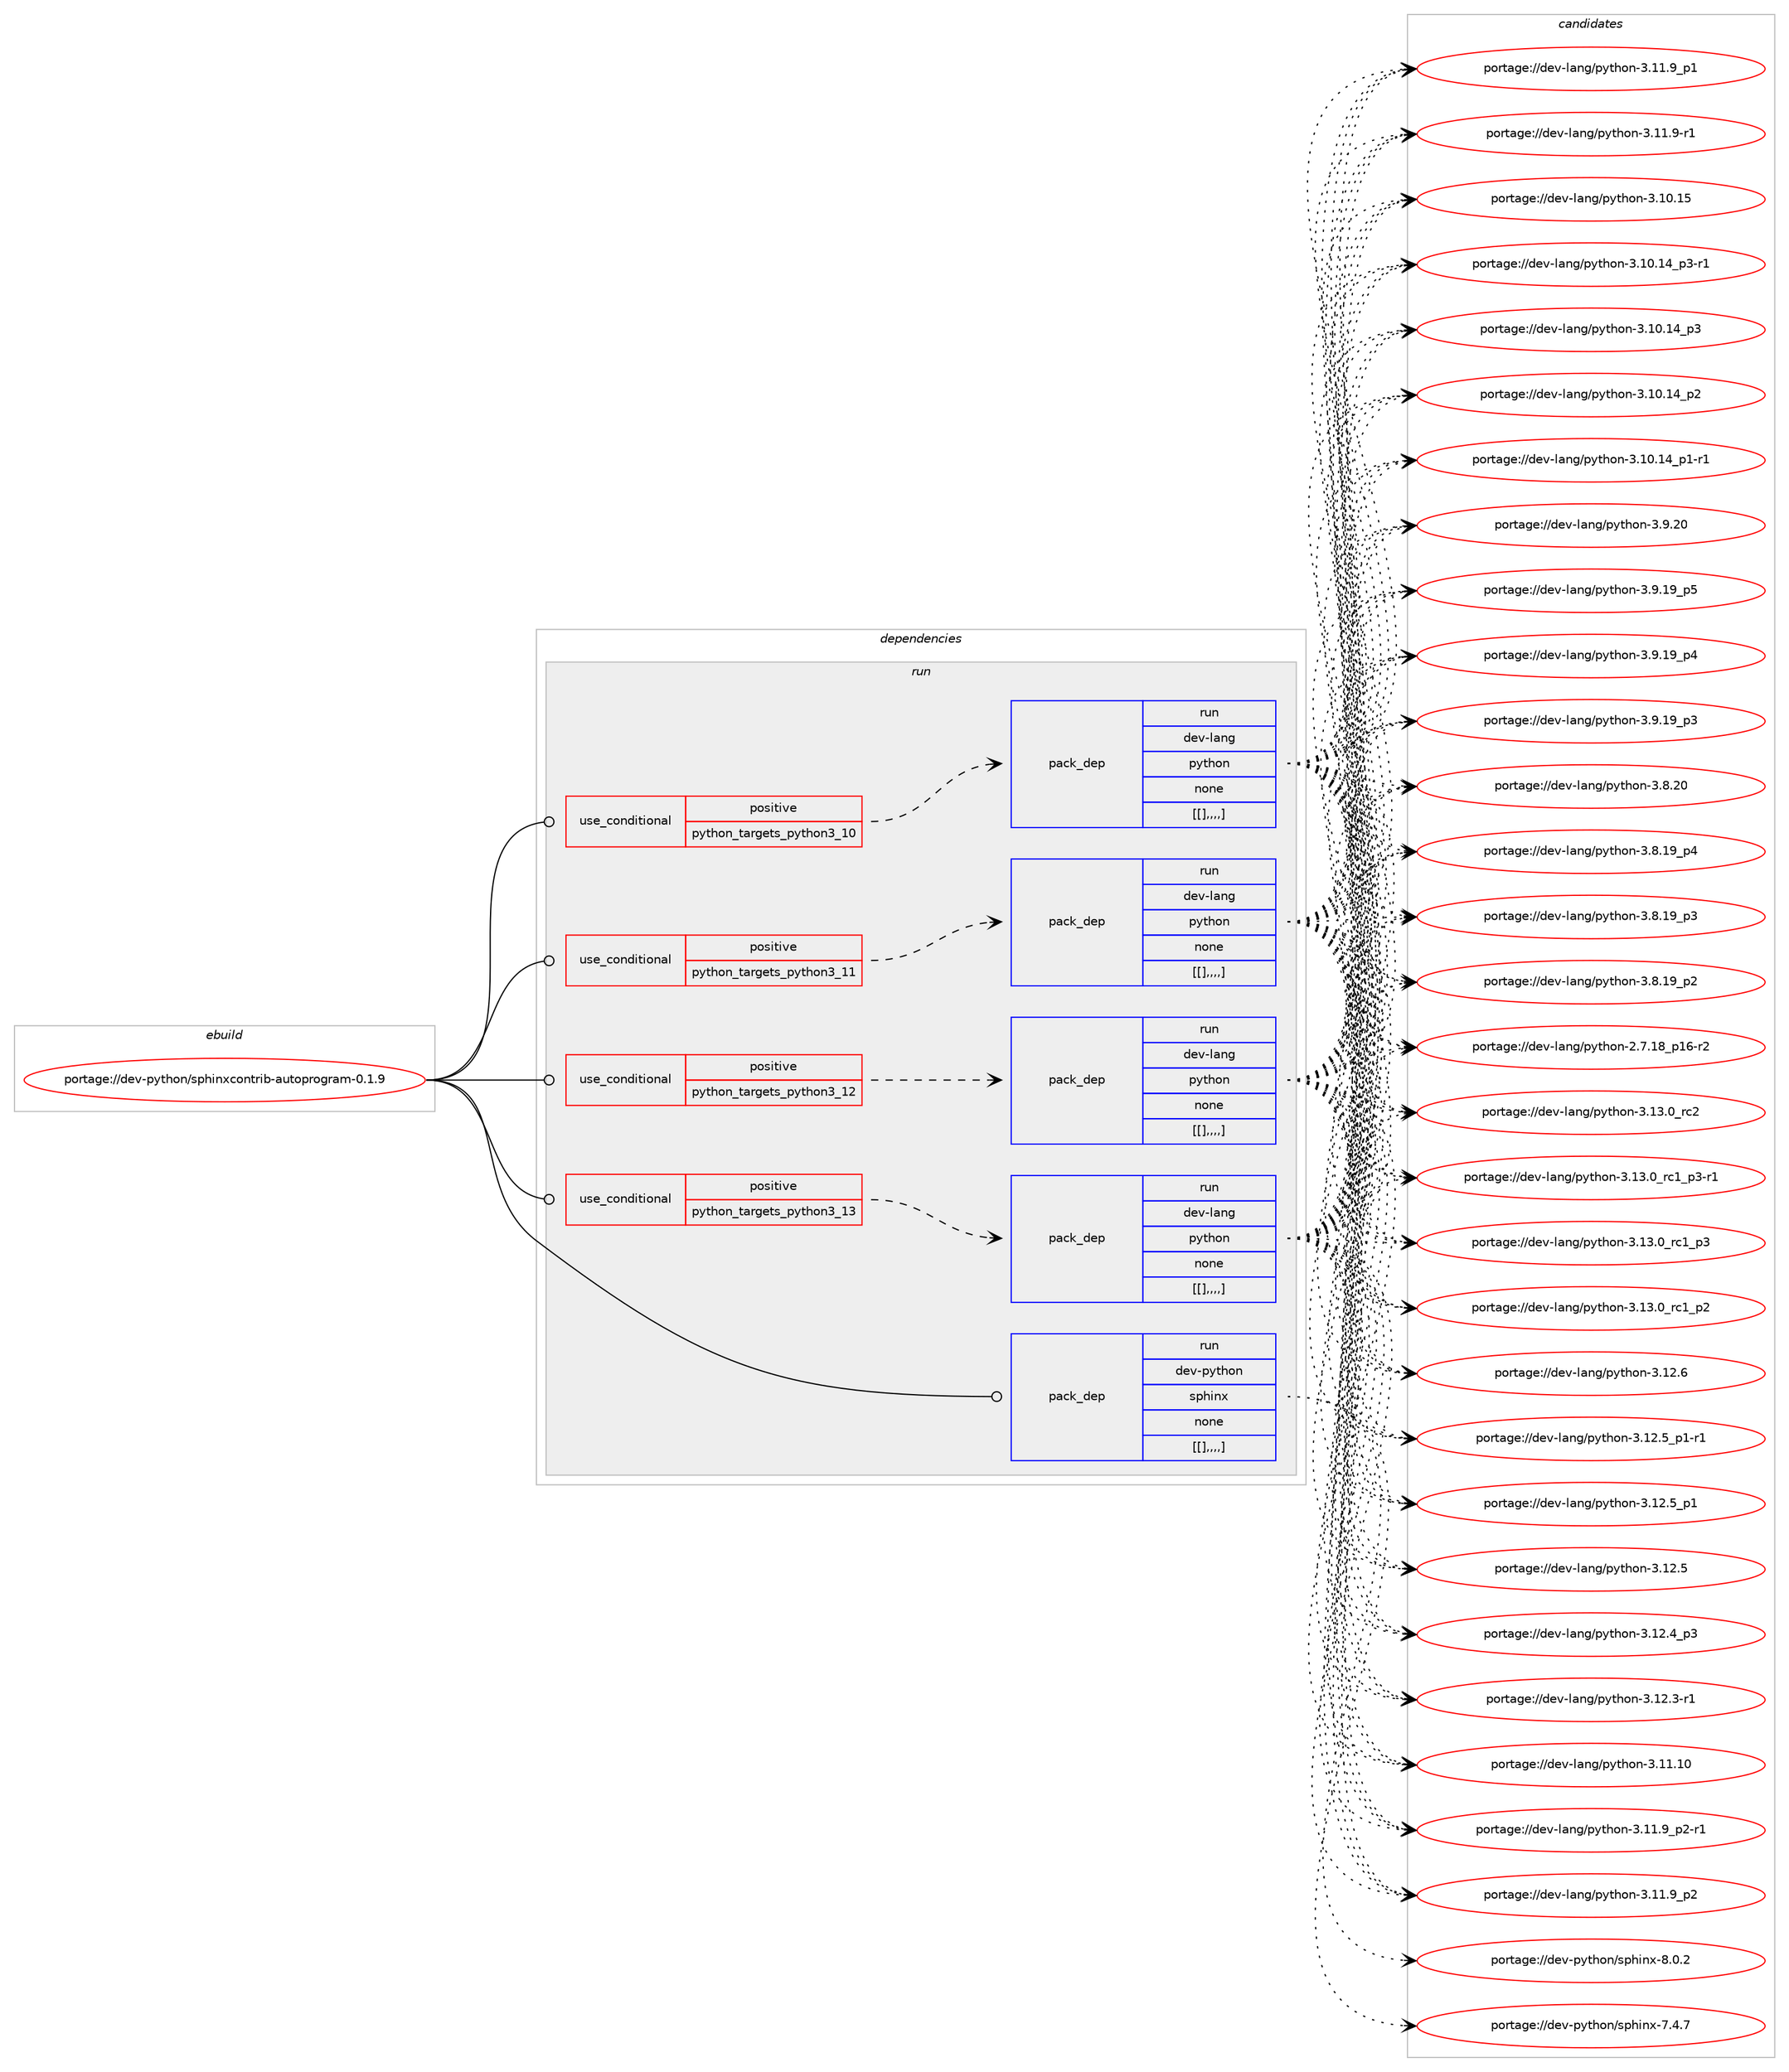 digraph prolog {

# *************
# Graph options
# *************

newrank=true;
concentrate=true;
compound=true;
graph [rankdir=LR,fontname=Helvetica,fontsize=10,ranksep=1.5];#, ranksep=2.5, nodesep=0.2];
edge  [arrowhead=vee];
node  [fontname=Helvetica,fontsize=10];

# **********
# The ebuild
# **********

subgraph cluster_leftcol {
color=gray;
label=<<i>ebuild</i>>;
id [label="portage://dev-python/sphinxcontrib-autoprogram-0.1.9", color=red, width=4, href="../dev-python/sphinxcontrib-autoprogram-0.1.9.svg"];
}

# ****************
# The dependencies
# ****************

subgraph cluster_midcol {
color=gray;
label=<<i>dependencies</i>>;
subgraph cluster_compile {
fillcolor="#eeeeee";
style=filled;
label=<<i>compile</i>>;
}
subgraph cluster_compileandrun {
fillcolor="#eeeeee";
style=filled;
label=<<i>compile and run</i>>;
}
subgraph cluster_run {
fillcolor="#eeeeee";
style=filled;
label=<<i>run</i>>;
subgraph cond40891 {
dependency166215 [label=<<TABLE BORDER="0" CELLBORDER="1" CELLSPACING="0" CELLPADDING="4"><TR><TD ROWSPAN="3" CELLPADDING="10">use_conditional</TD></TR><TR><TD>positive</TD></TR><TR><TD>python_targets_python3_10</TD></TR></TABLE>>, shape=none, color=red];
subgraph pack124063 {
dependency166216 [label=<<TABLE BORDER="0" CELLBORDER="1" CELLSPACING="0" CELLPADDING="4" WIDTH="220"><TR><TD ROWSPAN="6" CELLPADDING="30">pack_dep</TD></TR><TR><TD WIDTH="110">run</TD></TR><TR><TD>dev-lang</TD></TR><TR><TD>python</TD></TR><TR><TD>none</TD></TR><TR><TD>[[],,,,]</TD></TR></TABLE>>, shape=none, color=blue];
}
dependency166215:e -> dependency166216:w [weight=20,style="dashed",arrowhead="vee"];
}
id:e -> dependency166215:w [weight=20,style="solid",arrowhead="odot"];
subgraph cond40892 {
dependency166217 [label=<<TABLE BORDER="0" CELLBORDER="1" CELLSPACING="0" CELLPADDING="4"><TR><TD ROWSPAN="3" CELLPADDING="10">use_conditional</TD></TR><TR><TD>positive</TD></TR><TR><TD>python_targets_python3_11</TD></TR></TABLE>>, shape=none, color=red];
subgraph pack124064 {
dependency166218 [label=<<TABLE BORDER="0" CELLBORDER="1" CELLSPACING="0" CELLPADDING="4" WIDTH="220"><TR><TD ROWSPAN="6" CELLPADDING="30">pack_dep</TD></TR><TR><TD WIDTH="110">run</TD></TR><TR><TD>dev-lang</TD></TR><TR><TD>python</TD></TR><TR><TD>none</TD></TR><TR><TD>[[],,,,]</TD></TR></TABLE>>, shape=none, color=blue];
}
dependency166217:e -> dependency166218:w [weight=20,style="dashed",arrowhead="vee"];
}
id:e -> dependency166217:w [weight=20,style="solid",arrowhead="odot"];
subgraph cond40893 {
dependency166219 [label=<<TABLE BORDER="0" CELLBORDER="1" CELLSPACING="0" CELLPADDING="4"><TR><TD ROWSPAN="3" CELLPADDING="10">use_conditional</TD></TR><TR><TD>positive</TD></TR><TR><TD>python_targets_python3_12</TD></TR></TABLE>>, shape=none, color=red];
subgraph pack124065 {
dependency166220 [label=<<TABLE BORDER="0" CELLBORDER="1" CELLSPACING="0" CELLPADDING="4" WIDTH="220"><TR><TD ROWSPAN="6" CELLPADDING="30">pack_dep</TD></TR><TR><TD WIDTH="110">run</TD></TR><TR><TD>dev-lang</TD></TR><TR><TD>python</TD></TR><TR><TD>none</TD></TR><TR><TD>[[],,,,]</TD></TR></TABLE>>, shape=none, color=blue];
}
dependency166219:e -> dependency166220:w [weight=20,style="dashed",arrowhead="vee"];
}
id:e -> dependency166219:w [weight=20,style="solid",arrowhead="odot"];
subgraph cond40894 {
dependency166221 [label=<<TABLE BORDER="0" CELLBORDER="1" CELLSPACING="0" CELLPADDING="4"><TR><TD ROWSPAN="3" CELLPADDING="10">use_conditional</TD></TR><TR><TD>positive</TD></TR><TR><TD>python_targets_python3_13</TD></TR></TABLE>>, shape=none, color=red];
subgraph pack124066 {
dependency166222 [label=<<TABLE BORDER="0" CELLBORDER="1" CELLSPACING="0" CELLPADDING="4" WIDTH="220"><TR><TD ROWSPAN="6" CELLPADDING="30">pack_dep</TD></TR><TR><TD WIDTH="110">run</TD></TR><TR><TD>dev-lang</TD></TR><TR><TD>python</TD></TR><TR><TD>none</TD></TR><TR><TD>[[],,,,]</TD></TR></TABLE>>, shape=none, color=blue];
}
dependency166221:e -> dependency166222:w [weight=20,style="dashed",arrowhead="vee"];
}
id:e -> dependency166221:w [weight=20,style="solid",arrowhead="odot"];
subgraph pack124067 {
dependency166223 [label=<<TABLE BORDER="0" CELLBORDER="1" CELLSPACING="0" CELLPADDING="4" WIDTH="220"><TR><TD ROWSPAN="6" CELLPADDING="30">pack_dep</TD></TR><TR><TD WIDTH="110">run</TD></TR><TR><TD>dev-python</TD></TR><TR><TD>sphinx</TD></TR><TR><TD>none</TD></TR><TR><TD>[[],,,,]</TD></TR></TABLE>>, shape=none, color=blue];
}
id:e -> dependency166223:w [weight=20,style="solid",arrowhead="odot"];
}
}

# **************
# The candidates
# **************

subgraph cluster_choices {
rank=same;
color=gray;
label=<<i>candidates</i>>;

subgraph choice124063 {
color=black;
nodesep=1;
choice10010111845108971101034711212111610411111045514649514648951149950 [label="portage://dev-lang/python-3.13.0_rc2", color=red, width=4,href="../dev-lang/python-3.13.0_rc2.svg"];
choice1001011184510897110103471121211161041111104551464951464895114994995112514511449 [label="portage://dev-lang/python-3.13.0_rc1_p3-r1", color=red, width=4,href="../dev-lang/python-3.13.0_rc1_p3-r1.svg"];
choice100101118451089711010347112121116104111110455146495146489511499499511251 [label="portage://dev-lang/python-3.13.0_rc1_p3", color=red, width=4,href="../dev-lang/python-3.13.0_rc1_p3.svg"];
choice100101118451089711010347112121116104111110455146495146489511499499511250 [label="portage://dev-lang/python-3.13.0_rc1_p2", color=red, width=4,href="../dev-lang/python-3.13.0_rc1_p2.svg"];
choice10010111845108971101034711212111610411111045514649504654 [label="portage://dev-lang/python-3.12.6", color=red, width=4,href="../dev-lang/python-3.12.6.svg"];
choice1001011184510897110103471121211161041111104551464950465395112494511449 [label="portage://dev-lang/python-3.12.5_p1-r1", color=red, width=4,href="../dev-lang/python-3.12.5_p1-r1.svg"];
choice100101118451089711010347112121116104111110455146495046539511249 [label="portage://dev-lang/python-3.12.5_p1", color=red, width=4,href="../dev-lang/python-3.12.5_p1.svg"];
choice10010111845108971101034711212111610411111045514649504653 [label="portage://dev-lang/python-3.12.5", color=red, width=4,href="../dev-lang/python-3.12.5.svg"];
choice100101118451089711010347112121116104111110455146495046529511251 [label="portage://dev-lang/python-3.12.4_p3", color=red, width=4,href="../dev-lang/python-3.12.4_p3.svg"];
choice100101118451089711010347112121116104111110455146495046514511449 [label="portage://dev-lang/python-3.12.3-r1", color=red, width=4,href="../dev-lang/python-3.12.3-r1.svg"];
choice1001011184510897110103471121211161041111104551464949464948 [label="portage://dev-lang/python-3.11.10", color=red, width=4,href="../dev-lang/python-3.11.10.svg"];
choice1001011184510897110103471121211161041111104551464949465795112504511449 [label="portage://dev-lang/python-3.11.9_p2-r1", color=red, width=4,href="../dev-lang/python-3.11.9_p2-r1.svg"];
choice100101118451089711010347112121116104111110455146494946579511250 [label="portage://dev-lang/python-3.11.9_p2", color=red, width=4,href="../dev-lang/python-3.11.9_p2.svg"];
choice100101118451089711010347112121116104111110455146494946579511249 [label="portage://dev-lang/python-3.11.9_p1", color=red, width=4,href="../dev-lang/python-3.11.9_p1.svg"];
choice100101118451089711010347112121116104111110455146494946574511449 [label="portage://dev-lang/python-3.11.9-r1", color=red, width=4,href="../dev-lang/python-3.11.9-r1.svg"];
choice1001011184510897110103471121211161041111104551464948464953 [label="portage://dev-lang/python-3.10.15", color=red, width=4,href="../dev-lang/python-3.10.15.svg"];
choice100101118451089711010347112121116104111110455146494846495295112514511449 [label="portage://dev-lang/python-3.10.14_p3-r1", color=red, width=4,href="../dev-lang/python-3.10.14_p3-r1.svg"];
choice10010111845108971101034711212111610411111045514649484649529511251 [label="portage://dev-lang/python-3.10.14_p3", color=red, width=4,href="../dev-lang/python-3.10.14_p3.svg"];
choice10010111845108971101034711212111610411111045514649484649529511250 [label="portage://dev-lang/python-3.10.14_p2", color=red, width=4,href="../dev-lang/python-3.10.14_p2.svg"];
choice100101118451089711010347112121116104111110455146494846495295112494511449 [label="portage://dev-lang/python-3.10.14_p1-r1", color=red, width=4,href="../dev-lang/python-3.10.14_p1-r1.svg"];
choice10010111845108971101034711212111610411111045514657465048 [label="portage://dev-lang/python-3.9.20", color=red, width=4,href="../dev-lang/python-3.9.20.svg"];
choice100101118451089711010347112121116104111110455146574649579511253 [label="portage://dev-lang/python-3.9.19_p5", color=red, width=4,href="../dev-lang/python-3.9.19_p5.svg"];
choice100101118451089711010347112121116104111110455146574649579511252 [label="portage://dev-lang/python-3.9.19_p4", color=red, width=4,href="../dev-lang/python-3.9.19_p4.svg"];
choice100101118451089711010347112121116104111110455146574649579511251 [label="portage://dev-lang/python-3.9.19_p3", color=red, width=4,href="../dev-lang/python-3.9.19_p3.svg"];
choice10010111845108971101034711212111610411111045514656465048 [label="portage://dev-lang/python-3.8.20", color=red, width=4,href="../dev-lang/python-3.8.20.svg"];
choice100101118451089711010347112121116104111110455146564649579511252 [label="portage://dev-lang/python-3.8.19_p4", color=red, width=4,href="../dev-lang/python-3.8.19_p4.svg"];
choice100101118451089711010347112121116104111110455146564649579511251 [label="portage://dev-lang/python-3.8.19_p3", color=red, width=4,href="../dev-lang/python-3.8.19_p3.svg"];
choice100101118451089711010347112121116104111110455146564649579511250 [label="portage://dev-lang/python-3.8.19_p2", color=red, width=4,href="../dev-lang/python-3.8.19_p2.svg"];
choice100101118451089711010347112121116104111110455046554649569511249544511450 [label="portage://dev-lang/python-2.7.18_p16-r2", color=red, width=4,href="../dev-lang/python-2.7.18_p16-r2.svg"];
dependency166216:e -> choice10010111845108971101034711212111610411111045514649514648951149950:w [style=dotted,weight="100"];
dependency166216:e -> choice1001011184510897110103471121211161041111104551464951464895114994995112514511449:w [style=dotted,weight="100"];
dependency166216:e -> choice100101118451089711010347112121116104111110455146495146489511499499511251:w [style=dotted,weight="100"];
dependency166216:e -> choice100101118451089711010347112121116104111110455146495146489511499499511250:w [style=dotted,weight="100"];
dependency166216:e -> choice10010111845108971101034711212111610411111045514649504654:w [style=dotted,weight="100"];
dependency166216:e -> choice1001011184510897110103471121211161041111104551464950465395112494511449:w [style=dotted,weight="100"];
dependency166216:e -> choice100101118451089711010347112121116104111110455146495046539511249:w [style=dotted,weight="100"];
dependency166216:e -> choice10010111845108971101034711212111610411111045514649504653:w [style=dotted,weight="100"];
dependency166216:e -> choice100101118451089711010347112121116104111110455146495046529511251:w [style=dotted,weight="100"];
dependency166216:e -> choice100101118451089711010347112121116104111110455146495046514511449:w [style=dotted,weight="100"];
dependency166216:e -> choice1001011184510897110103471121211161041111104551464949464948:w [style=dotted,weight="100"];
dependency166216:e -> choice1001011184510897110103471121211161041111104551464949465795112504511449:w [style=dotted,weight="100"];
dependency166216:e -> choice100101118451089711010347112121116104111110455146494946579511250:w [style=dotted,weight="100"];
dependency166216:e -> choice100101118451089711010347112121116104111110455146494946579511249:w [style=dotted,weight="100"];
dependency166216:e -> choice100101118451089711010347112121116104111110455146494946574511449:w [style=dotted,weight="100"];
dependency166216:e -> choice1001011184510897110103471121211161041111104551464948464953:w [style=dotted,weight="100"];
dependency166216:e -> choice100101118451089711010347112121116104111110455146494846495295112514511449:w [style=dotted,weight="100"];
dependency166216:e -> choice10010111845108971101034711212111610411111045514649484649529511251:w [style=dotted,weight="100"];
dependency166216:e -> choice10010111845108971101034711212111610411111045514649484649529511250:w [style=dotted,weight="100"];
dependency166216:e -> choice100101118451089711010347112121116104111110455146494846495295112494511449:w [style=dotted,weight="100"];
dependency166216:e -> choice10010111845108971101034711212111610411111045514657465048:w [style=dotted,weight="100"];
dependency166216:e -> choice100101118451089711010347112121116104111110455146574649579511253:w [style=dotted,weight="100"];
dependency166216:e -> choice100101118451089711010347112121116104111110455146574649579511252:w [style=dotted,weight="100"];
dependency166216:e -> choice100101118451089711010347112121116104111110455146574649579511251:w [style=dotted,weight="100"];
dependency166216:e -> choice10010111845108971101034711212111610411111045514656465048:w [style=dotted,weight="100"];
dependency166216:e -> choice100101118451089711010347112121116104111110455146564649579511252:w [style=dotted,weight="100"];
dependency166216:e -> choice100101118451089711010347112121116104111110455146564649579511251:w [style=dotted,weight="100"];
dependency166216:e -> choice100101118451089711010347112121116104111110455146564649579511250:w [style=dotted,weight="100"];
dependency166216:e -> choice100101118451089711010347112121116104111110455046554649569511249544511450:w [style=dotted,weight="100"];
}
subgraph choice124064 {
color=black;
nodesep=1;
choice10010111845108971101034711212111610411111045514649514648951149950 [label="portage://dev-lang/python-3.13.0_rc2", color=red, width=4,href="../dev-lang/python-3.13.0_rc2.svg"];
choice1001011184510897110103471121211161041111104551464951464895114994995112514511449 [label="portage://dev-lang/python-3.13.0_rc1_p3-r1", color=red, width=4,href="../dev-lang/python-3.13.0_rc1_p3-r1.svg"];
choice100101118451089711010347112121116104111110455146495146489511499499511251 [label="portage://dev-lang/python-3.13.0_rc1_p3", color=red, width=4,href="../dev-lang/python-3.13.0_rc1_p3.svg"];
choice100101118451089711010347112121116104111110455146495146489511499499511250 [label="portage://dev-lang/python-3.13.0_rc1_p2", color=red, width=4,href="../dev-lang/python-3.13.0_rc1_p2.svg"];
choice10010111845108971101034711212111610411111045514649504654 [label="portage://dev-lang/python-3.12.6", color=red, width=4,href="../dev-lang/python-3.12.6.svg"];
choice1001011184510897110103471121211161041111104551464950465395112494511449 [label="portage://dev-lang/python-3.12.5_p1-r1", color=red, width=4,href="../dev-lang/python-3.12.5_p1-r1.svg"];
choice100101118451089711010347112121116104111110455146495046539511249 [label="portage://dev-lang/python-3.12.5_p1", color=red, width=4,href="../dev-lang/python-3.12.5_p1.svg"];
choice10010111845108971101034711212111610411111045514649504653 [label="portage://dev-lang/python-3.12.5", color=red, width=4,href="../dev-lang/python-3.12.5.svg"];
choice100101118451089711010347112121116104111110455146495046529511251 [label="portage://dev-lang/python-3.12.4_p3", color=red, width=4,href="../dev-lang/python-3.12.4_p3.svg"];
choice100101118451089711010347112121116104111110455146495046514511449 [label="portage://dev-lang/python-3.12.3-r1", color=red, width=4,href="../dev-lang/python-3.12.3-r1.svg"];
choice1001011184510897110103471121211161041111104551464949464948 [label="portage://dev-lang/python-3.11.10", color=red, width=4,href="../dev-lang/python-3.11.10.svg"];
choice1001011184510897110103471121211161041111104551464949465795112504511449 [label="portage://dev-lang/python-3.11.9_p2-r1", color=red, width=4,href="../dev-lang/python-3.11.9_p2-r1.svg"];
choice100101118451089711010347112121116104111110455146494946579511250 [label="portage://dev-lang/python-3.11.9_p2", color=red, width=4,href="../dev-lang/python-3.11.9_p2.svg"];
choice100101118451089711010347112121116104111110455146494946579511249 [label="portage://dev-lang/python-3.11.9_p1", color=red, width=4,href="../dev-lang/python-3.11.9_p1.svg"];
choice100101118451089711010347112121116104111110455146494946574511449 [label="portage://dev-lang/python-3.11.9-r1", color=red, width=4,href="../dev-lang/python-3.11.9-r1.svg"];
choice1001011184510897110103471121211161041111104551464948464953 [label="portage://dev-lang/python-3.10.15", color=red, width=4,href="../dev-lang/python-3.10.15.svg"];
choice100101118451089711010347112121116104111110455146494846495295112514511449 [label="portage://dev-lang/python-3.10.14_p3-r1", color=red, width=4,href="../dev-lang/python-3.10.14_p3-r1.svg"];
choice10010111845108971101034711212111610411111045514649484649529511251 [label="portage://dev-lang/python-3.10.14_p3", color=red, width=4,href="../dev-lang/python-3.10.14_p3.svg"];
choice10010111845108971101034711212111610411111045514649484649529511250 [label="portage://dev-lang/python-3.10.14_p2", color=red, width=4,href="../dev-lang/python-3.10.14_p2.svg"];
choice100101118451089711010347112121116104111110455146494846495295112494511449 [label="portage://dev-lang/python-3.10.14_p1-r1", color=red, width=4,href="../dev-lang/python-3.10.14_p1-r1.svg"];
choice10010111845108971101034711212111610411111045514657465048 [label="portage://dev-lang/python-3.9.20", color=red, width=4,href="../dev-lang/python-3.9.20.svg"];
choice100101118451089711010347112121116104111110455146574649579511253 [label="portage://dev-lang/python-3.9.19_p5", color=red, width=4,href="../dev-lang/python-3.9.19_p5.svg"];
choice100101118451089711010347112121116104111110455146574649579511252 [label="portage://dev-lang/python-3.9.19_p4", color=red, width=4,href="../dev-lang/python-3.9.19_p4.svg"];
choice100101118451089711010347112121116104111110455146574649579511251 [label="portage://dev-lang/python-3.9.19_p3", color=red, width=4,href="../dev-lang/python-3.9.19_p3.svg"];
choice10010111845108971101034711212111610411111045514656465048 [label="portage://dev-lang/python-3.8.20", color=red, width=4,href="../dev-lang/python-3.8.20.svg"];
choice100101118451089711010347112121116104111110455146564649579511252 [label="portage://dev-lang/python-3.8.19_p4", color=red, width=4,href="../dev-lang/python-3.8.19_p4.svg"];
choice100101118451089711010347112121116104111110455146564649579511251 [label="portage://dev-lang/python-3.8.19_p3", color=red, width=4,href="../dev-lang/python-3.8.19_p3.svg"];
choice100101118451089711010347112121116104111110455146564649579511250 [label="portage://dev-lang/python-3.8.19_p2", color=red, width=4,href="../dev-lang/python-3.8.19_p2.svg"];
choice100101118451089711010347112121116104111110455046554649569511249544511450 [label="portage://dev-lang/python-2.7.18_p16-r2", color=red, width=4,href="../dev-lang/python-2.7.18_p16-r2.svg"];
dependency166218:e -> choice10010111845108971101034711212111610411111045514649514648951149950:w [style=dotted,weight="100"];
dependency166218:e -> choice1001011184510897110103471121211161041111104551464951464895114994995112514511449:w [style=dotted,weight="100"];
dependency166218:e -> choice100101118451089711010347112121116104111110455146495146489511499499511251:w [style=dotted,weight="100"];
dependency166218:e -> choice100101118451089711010347112121116104111110455146495146489511499499511250:w [style=dotted,weight="100"];
dependency166218:e -> choice10010111845108971101034711212111610411111045514649504654:w [style=dotted,weight="100"];
dependency166218:e -> choice1001011184510897110103471121211161041111104551464950465395112494511449:w [style=dotted,weight="100"];
dependency166218:e -> choice100101118451089711010347112121116104111110455146495046539511249:w [style=dotted,weight="100"];
dependency166218:e -> choice10010111845108971101034711212111610411111045514649504653:w [style=dotted,weight="100"];
dependency166218:e -> choice100101118451089711010347112121116104111110455146495046529511251:w [style=dotted,weight="100"];
dependency166218:e -> choice100101118451089711010347112121116104111110455146495046514511449:w [style=dotted,weight="100"];
dependency166218:e -> choice1001011184510897110103471121211161041111104551464949464948:w [style=dotted,weight="100"];
dependency166218:e -> choice1001011184510897110103471121211161041111104551464949465795112504511449:w [style=dotted,weight="100"];
dependency166218:e -> choice100101118451089711010347112121116104111110455146494946579511250:w [style=dotted,weight="100"];
dependency166218:e -> choice100101118451089711010347112121116104111110455146494946579511249:w [style=dotted,weight="100"];
dependency166218:e -> choice100101118451089711010347112121116104111110455146494946574511449:w [style=dotted,weight="100"];
dependency166218:e -> choice1001011184510897110103471121211161041111104551464948464953:w [style=dotted,weight="100"];
dependency166218:e -> choice100101118451089711010347112121116104111110455146494846495295112514511449:w [style=dotted,weight="100"];
dependency166218:e -> choice10010111845108971101034711212111610411111045514649484649529511251:w [style=dotted,weight="100"];
dependency166218:e -> choice10010111845108971101034711212111610411111045514649484649529511250:w [style=dotted,weight="100"];
dependency166218:e -> choice100101118451089711010347112121116104111110455146494846495295112494511449:w [style=dotted,weight="100"];
dependency166218:e -> choice10010111845108971101034711212111610411111045514657465048:w [style=dotted,weight="100"];
dependency166218:e -> choice100101118451089711010347112121116104111110455146574649579511253:w [style=dotted,weight="100"];
dependency166218:e -> choice100101118451089711010347112121116104111110455146574649579511252:w [style=dotted,weight="100"];
dependency166218:e -> choice100101118451089711010347112121116104111110455146574649579511251:w [style=dotted,weight="100"];
dependency166218:e -> choice10010111845108971101034711212111610411111045514656465048:w [style=dotted,weight="100"];
dependency166218:e -> choice100101118451089711010347112121116104111110455146564649579511252:w [style=dotted,weight="100"];
dependency166218:e -> choice100101118451089711010347112121116104111110455146564649579511251:w [style=dotted,weight="100"];
dependency166218:e -> choice100101118451089711010347112121116104111110455146564649579511250:w [style=dotted,weight="100"];
dependency166218:e -> choice100101118451089711010347112121116104111110455046554649569511249544511450:w [style=dotted,weight="100"];
}
subgraph choice124065 {
color=black;
nodesep=1;
choice10010111845108971101034711212111610411111045514649514648951149950 [label="portage://dev-lang/python-3.13.0_rc2", color=red, width=4,href="../dev-lang/python-3.13.0_rc2.svg"];
choice1001011184510897110103471121211161041111104551464951464895114994995112514511449 [label="portage://dev-lang/python-3.13.0_rc1_p3-r1", color=red, width=4,href="../dev-lang/python-3.13.0_rc1_p3-r1.svg"];
choice100101118451089711010347112121116104111110455146495146489511499499511251 [label="portage://dev-lang/python-3.13.0_rc1_p3", color=red, width=4,href="../dev-lang/python-3.13.0_rc1_p3.svg"];
choice100101118451089711010347112121116104111110455146495146489511499499511250 [label="portage://dev-lang/python-3.13.0_rc1_p2", color=red, width=4,href="../dev-lang/python-3.13.0_rc1_p2.svg"];
choice10010111845108971101034711212111610411111045514649504654 [label="portage://dev-lang/python-3.12.6", color=red, width=4,href="../dev-lang/python-3.12.6.svg"];
choice1001011184510897110103471121211161041111104551464950465395112494511449 [label="portage://dev-lang/python-3.12.5_p1-r1", color=red, width=4,href="../dev-lang/python-3.12.5_p1-r1.svg"];
choice100101118451089711010347112121116104111110455146495046539511249 [label="portage://dev-lang/python-3.12.5_p1", color=red, width=4,href="../dev-lang/python-3.12.5_p1.svg"];
choice10010111845108971101034711212111610411111045514649504653 [label="portage://dev-lang/python-3.12.5", color=red, width=4,href="../dev-lang/python-3.12.5.svg"];
choice100101118451089711010347112121116104111110455146495046529511251 [label="portage://dev-lang/python-3.12.4_p3", color=red, width=4,href="../dev-lang/python-3.12.4_p3.svg"];
choice100101118451089711010347112121116104111110455146495046514511449 [label="portage://dev-lang/python-3.12.3-r1", color=red, width=4,href="../dev-lang/python-3.12.3-r1.svg"];
choice1001011184510897110103471121211161041111104551464949464948 [label="portage://dev-lang/python-3.11.10", color=red, width=4,href="../dev-lang/python-3.11.10.svg"];
choice1001011184510897110103471121211161041111104551464949465795112504511449 [label="portage://dev-lang/python-3.11.9_p2-r1", color=red, width=4,href="../dev-lang/python-3.11.9_p2-r1.svg"];
choice100101118451089711010347112121116104111110455146494946579511250 [label="portage://dev-lang/python-3.11.9_p2", color=red, width=4,href="../dev-lang/python-3.11.9_p2.svg"];
choice100101118451089711010347112121116104111110455146494946579511249 [label="portage://dev-lang/python-3.11.9_p1", color=red, width=4,href="../dev-lang/python-3.11.9_p1.svg"];
choice100101118451089711010347112121116104111110455146494946574511449 [label="portage://dev-lang/python-3.11.9-r1", color=red, width=4,href="../dev-lang/python-3.11.9-r1.svg"];
choice1001011184510897110103471121211161041111104551464948464953 [label="portage://dev-lang/python-3.10.15", color=red, width=4,href="../dev-lang/python-3.10.15.svg"];
choice100101118451089711010347112121116104111110455146494846495295112514511449 [label="portage://dev-lang/python-3.10.14_p3-r1", color=red, width=4,href="../dev-lang/python-3.10.14_p3-r1.svg"];
choice10010111845108971101034711212111610411111045514649484649529511251 [label="portage://dev-lang/python-3.10.14_p3", color=red, width=4,href="../dev-lang/python-3.10.14_p3.svg"];
choice10010111845108971101034711212111610411111045514649484649529511250 [label="portage://dev-lang/python-3.10.14_p2", color=red, width=4,href="../dev-lang/python-3.10.14_p2.svg"];
choice100101118451089711010347112121116104111110455146494846495295112494511449 [label="portage://dev-lang/python-3.10.14_p1-r1", color=red, width=4,href="../dev-lang/python-3.10.14_p1-r1.svg"];
choice10010111845108971101034711212111610411111045514657465048 [label="portage://dev-lang/python-3.9.20", color=red, width=4,href="../dev-lang/python-3.9.20.svg"];
choice100101118451089711010347112121116104111110455146574649579511253 [label="portage://dev-lang/python-3.9.19_p5", color=red, width=4,href="../dev-lang/python-3.9.19_p5.svg"];
choice100101118451089711010347112121116104111110455146574649579511252 [label="portage://dev-lang/python-3.9.19_p4", color=red, width=4,href="../dev-lang/python-3.9.19_p4.svg"];
choice100101118451089711010347112121116104111110455146574649579511251 [label="portage://dev-lang/python-3.9.19_p3", color=red, width=4,href="../dev-lang/python-3.9.19_p3.svg"];
choice10010111845108971101034711212111610411111045514656465048 [label="portage://dev-lang/python-3.8.20", color=red, width=4,href="../dev-lang/python-3.8.20.svg"];
choice100101118451089711010347112121116104111110455146564649579511252 [label="portage://dev-lang/python-3.8.19_p4", color=red, width=4,href="../dev-lang/python-3.8.19_p4.svg"];
choice100101118451089711010347112121116104111110455146564649579511251 [label="portage://dev-lang/python-3.8.19_p3", color=red, width=4,href="../dev-lang/python-3.8.19_p3.svg"];
choice100101118451089711010347112121116104111110455146564649579511250 [label="portage://dev-lang/python-3.8.19_p2", color=red, width=4,href="../dev-lang/python-3.8.19_p2.svg"];
choice100101118451089711010347112121116104111110455046554649569511249544511450 [label="portage://dev-lang/python-2.7.18_p16-r2", color=red, width=4,href="../dev-lang/python-2.7.18_p16-r2.svg"];
dependency166220:e -> choice10010111845108971101034711212111610411111045514649514648951149950:w [style=dotted,weight="100"];
dependency166220:e -> choice1001011184510897110103471121211161041111104551464951464895114994995112514511449:w [style=dotted,weight="100"];
dependency166220:e -> choice100101118451089711010347112121116104111110455146495146489511499499511251:w [style=dotted,weight="100"];
dependency166220:e -> choice100101118451089711010347112121116104111110455146495146489511499499511250:w [style=dotted,weight="100"];
dependency166220:e -> choice10010111845108971101034711212111610411111045514649504654:w [style=dotted,weight="100"];
dependency166220:e -> choice1001011184510897110103471121211161041111104551464950465395112494511449:w [style=dotted,weight="100"];
dependency166220:e -> choice100101118451089711010347112121116104111110455146495046539511249:w [style=dotted,weight="100"];
dependency166220:e -> choice10010111845108971101034711212111610411111045514649504653:w [style=dotted,weight="100"];
dependency166220:e -> choice100101118451089711010347112121116104111110455146495046529511251:w [style=dotted,weight="100"];
dependency166220:e -> choice100101118451089711010347112121116104111110455146495046514511449:w [style=dotted,weight="100"];
dependency166220:e -> choice1001011184510897110103471121211161041111104551464949464948:w [style=dotted,weight="100"];
dependency166220:e -> choice1001011184510897110103471121211161041111104551464949465795112504511449:w [style=dotted,weight="100"];
dependency166220:e -> choice100101118451089711010347112121116104111110455146494946579511250:w [style=dotted,weight="100"];
dependency166220:e -> choice100101118451089711010347112121116104111110455146494946579511249:w [style=dotted,weight="100"];
dependency166220:e -> choice100101118451089711010347112121116104111110455146494946574511449:w [style=dotted,weight="100"];
dependency166220:e -> choice1001011184510897110103471121211161041111104551464948464953:w [style=dotted,weight="100"];
dependency166220:e -> choice100101118451089711010347112121116104111110455146494846495295112514511449:w [style=dotted,weight="100"];
dependency166220:e -> choice10010111845108971101034711212111610411111045514649484649529511251:w [style=dotted,weight="100"];
dependency166220:e -> choice10010111845108971101034711212111610411111045514649484649529511250:w [style=dotted,weight="100"];
dependency166220:e -> choice100101118451089711010347112121116104111110455146494846495295112494511449:w [style=dotted,weight="100"];
dependency166220:e -> choice10010111845108971101034711212111610411111045514657465048:w [style=dotted,weight="100"];
dependency166220:e -> choice100101118451089711010347112121116104111110455146574649579511253:w [style=dotted,weight="100"];
dependency166220:e -> choice100101118451089711010347112121116104111110455146574649579511252:w [style=dotted,weight="100"];
dependency166220:e -> choice100101118451089711010347112121116104111110455146574649579511251:w [style=dotted,weight="100"];
dependency166220:e -> choice10010111845108971101034711212111610411111045514656465048:w [style=dotted,weight="100"];
dependency166220:e -> choice100101118451089711010347112121116104111110455146564649579511252:w [style=dotted,weight="100"];
dependency166220:e -> choice100101118451089711010347112121116104111110455146564649579511251:w [style=dotted,weight="100"];
dependency166220:e -> choice100101118451089711010347112121116104111110455146564649579511250:w [style=dotted,weight="100"];
dependency166220:e -> choice100101118451089711010347112121116104111110455046554649569511249544511450:w [style=dotted,weight="100"];
}
subgraph choice124066 {
color=black;
nodesep=1;
choice10010111845108971101034711212111610411111045514649514648951149950 [label="portage://dev-lang/python-3.13.0_rc2", color=red, width=4,href="../dev-lang/python-3.13.0_rc2.svg"];
choice1001011184510897110103471121211161041111104551464951464895114994995112514511449 [label="portage://dev-lang/python-3.13.0_rc1_p3-r1", color=red, width=4,href="../dev-lang/python-3.13.0_rc1_p3-r1.svg"];
choice100101118451089711010347112121116104111110455146495146489511499499511251 [label="portage://dev-lang/python-3.13.0_rc1_p3", color=red, width=4,href="../dev-lang/python-3.13.0_rc1_p3.svg"];
choice100101118451089711010347112121116104111110455146495146489511499499511250 [label="portage://dev-lang/python-3.13.0_rc1_p2", color=red, width=4,href="../dev-lang/python-3.13.0_rc1_p2.svg"];
choice10010111845108971101034711212111610411111045514649504654 [label="portage://dev-lang/python-3.12.6", color=red, width=4,href="../dev-lang/python-3.12.6.svg"];
choice1001011184510897110103471121211161041111104551464950465395112494511449 [label="portage://dev-lang/python-3.12.5_p1-r1", color=red, width=4,href="../dev-lang/python-3.12.5_p1-r1.svg"];
choice100101118451089711010347112121116104111110455146495046539511249 [label="portage://dev-lang/python-3.12.5_p1", color=red, width=4,href="../dev-lang/python-3.12.5_p1.svg"];
choice10010111845108971101034711212111610411111045514649504653 [label="portage://dev-lang/python-3.12.5", color=red, width=4,href="../dev-lang/python-3.12.5.svg"];
choice100101118451089711010347112121116104111110455146495046529511251 [label="portage://dev-lang/python-3.12.4_p3", color=red, width=4,href="../dev-lang/python-3.12.4_p3.svg"];
choice100101118451089711010347112121116104111110455146495046514511449 [label="portage://dev-lang/python-3.12.3-r1", color=red, width=4,href="../dev-lang/python-3.12.3-r1.svg"];
choice1001011184510897110103471121211161041111104551464949464948 [label="portage://dev-lang/python-3.11.10", color=red, width=4,href="../dev-lang/python-3.11.10.svg"];
choice1001011184510897110103471121211161041111104551464949465795112504511449 [label="portage://dev-lang/python-3.11.9_p2-r1", color=red, width=4,href="../dev-lang/python-3.11.9_p2-r1.svg"];
choice100101118451089711010347112121116104111110455146494946579511250 [label="portage://dev-lang/python-3.11.9_p2", color=red, width=4,href="../dev-lang/python-3.11.9_p2.svg"];
choice100101118451089711010347112121116104111110455146494946579511249 [label="portage://dev-lang/python-3.11.9_p1", color=red, width=4,href="../dev-lang/python-3.11.9_p1.svg"];
choice100101118451089711010347112121116104111110455146494946574511449 [label="portage://dev-lang/python-3.11.9-r1", color=red, width=4,href="../dev-lang/python-3.11.9-r1.svg"];
choice1001011184510897110103471121211161041111104551464948464953 [label="portage://dev-lang/python-3.10.15", color=red, width=4,href="../dev-lang/python-3.10.15.svg"];
choice100101118451089711010347112121116104111110455146494846495295112514511449 [label="portage://dev-lang/python-3.10.14_p3-r1", color=red, width=4,href="../dev-lang/python-3.10.14_p3-r1.svg"];
choice10010111845108971101034711212111610411111045514649484649529511251 [label="portage://dev-lang/python-3.10.14_p3", color=red, width=4,href="../dev-lang/python-3.10.14_p3.svg"];
choice10010111845108971101034711212111610411111045514649484649529511250 [label="portage://dev-lang/python-3.10.14_p2", color=red, width=4,href="../dev-lang/python-3.10.14_p2.svg"];
choice100101118451089711010347112121116104111110455146494846495295112494511449 [label="portage://dev-lang/python-3.10.14_p1-r1", color=red, width=4,href="../dev-lang/python-3.10.14_p1-r1.svg"];
choice10010111845108971101034711212111610411111045514657465048 [label="portage://dev-lang/python-3.9.20", color=red, width=4,href="../dev-lang/python-3.9.20.svg"];
choice100101118451089711010347112121116104111110455146574649579511253 [label="portage://dev-lang/python-3.9.19_p5", color=red, width=4,href="../dev-lang/python-3.9.19_p5.svg"];
choice100101118451089711010347112121116104111110455146574649579511252 [label="portage://dev-lang/python-3.9.19_p4", color=red, width=4,href="../dev-lang/python-3.9.19_p4.svg"];
choice100101118451089711010347112121116104111110455146574649579511251 [label="portage://dev-lang/python-3.9.19_p3", color=red, width=4,href="../dev-lang/python-3.9.19_p3.svg"];
choice10010111845108971101034711212111610411111045514656465048 [label="portage://dev-lang/python-3.8.20", color=red, width=4,href="../dev-lang/python-3.8.20.svg"];
choice100101118451089711010347112121116104111110455146564649579511252 [label="portage://dev-lang/python-3.8.19_p4", color=red, width=4,href="../dev-lang/python-3.8.19_p4.svg"];
choice100101118451089711010347112121116104111110455146564649579511251 [label="portage://dev-lang/python-3.8.19_p3", color=red, width=4,href="../dev-lang/python-3.8.19_p3.svg"];
choice100101118451089711010347112121116104111110455146564649579511250 [label="portage://dev-lang/python-3.8.19_p2", color=red, width=4,href="../dev-lang/python-3.8.19_p2.svg"];
choice100101118451089711010347112121116104111110455046554649569511249544511450 [label="portage://dev-lang/python-2.7.18_p16-r2", color=red, width=4,href="../dev-lang/python-2.7.18_p16-r2.svg"];
dependency166222:e -> choice10010111845108971101034711212111610411111045514649514648951149950:w [style=dotted,weight="100"];
dependency166222:e -> choice1001011184510897110103471121211161041111104551464951464895114994995112514511449:w [style=dotted,weight="100"];
dependency166222:e -> choice100101118451089711010347112121116104111110455146495146489511499499511251:w [style=dotted,weight="100"];
dependency166222:e -> choice100101118451089711010347112121116104111110455146495146489511499499511250:w [style=dotted,weight="100"];
dependency166222:e -> choice10010111845108971101034711212111610411111045514649504654:w [style=dotted,weight="100"];
dependency166222:e -> choice1001011184510897110103471121211161041111104551464950465395112494511449:w [style=dotted,weight="100"];
dependency166222:e -> choice100101118451089711010347112121116104111110455146495046539511249:w [style=dotted,weight="100"];
dependency166222:e -> choice10010111845108971101034711212111610411111045514649504653:w [style=dotted,weight="100"];
dependency166222:e -> choice100101118451089711010347112121116104111110455146495046529511251:w [style=dotted,weight="100"];
dependency166222:e -> choice100101118451089711010347112121116104111110455146495046514511449:w [style=dotted,weight="100"];
dependency166222:e -> choice1001011184510897110103471121211161041111104551464949464948:w [style=dotted,weight="100"];
dependency166222:e -> choice1001011184510897110103471121211161041111104551464949465795112504511449:w [style=dotted,weight="100"];
dependency166222:e -> choice100101118451089711010347112121116104111110455146494946579511250:w [style=dotted,weight="100"];
dependency166222:e -> choice100101118451089711010347112121116104111110455146494946579511249:w [style=dotted,weight="100"];
dependency166222:e -> choice100101118451089711010347112121116104111110455146494946574511449:w [style=dotted,weight="100"];
dependency166222:e -> choice1001011184510897110103471121211161041111104551464948464953:w [style=dotted,weight="100"];
dependency166222:e -> choice100101118451089711010347112121116104111110455146494846495295112514511449:w [style=dotted,weight="100"];
dependency166222:e -> choice10010111845108971101034711212111610411111045514649484649529511251:w [style=dotted,weight="100"];
dependency166222:e -> choice10010111845108971101034711212111610411111045514649484649529511250:w [style=dotted,weight="100"];
dependency166222:e -> choice100101118451089711010347112121116104111110455146494846495295112494511449:w [style=dotted,weight="100"];
dependency166222:e -> choice10010111845108971101034711212111610411111045514657465048:w [style=dotted,weight="100"];
dependency166222:e -> choice100101118451089711010347112121116104111110455146574649579511253:w [style=dotted,weight="100"];
dependency166222:e -> choice100101118451089711010347112121116104111110455146574649579511252:w [style=dotted,weight="100"];
dependency166222:e -> choice100101118451089711010347112121116104111110455146574649579511251:w [style=dotted,weight="100"];
dependency166222:e -> choice10010111845108971101034711212111610411111045514656465048:w [style=dotted,weight="100"];
dependency166222:e -> choice100101118451089711010347112121116104111110455146564649579511252:w [style=dotted,weight="100"];
dependency166222:e -> choice100101118451089711010347112121116104111110455146564649579511251:w [style=dotted,weight="100"];
dependency166222:e -> choice100101118451089711010347112121116104111110455146564649579511250:w [style=dotted,weight="100"];
dependency166222:e -> choice100101118451089711010347112121116104111110455046554649569511249544511450:w [style=dotted,weight="100"];
}
subgraph choice124067 {
color=black;
nodesep=1;
choice1001011184511212111610411111047115112104105110120455646484650 [label="portage://dev-python/sphinx-8.0.2", color=red, width=4,href="../dev-python/sphinx-8.0.2.svg"];
choice1001011184511212111610411111047115112104105110120455546524655 [label="portage://dev-python/sphinx-7.4.7", color=red, width=4,href="../dev-python/sphinx-7.4.7.svg"];
dependency166223:e -> choice1001011184511212111610411111047115112104105110120455646484650:w [style=dotted,weight="100"];
dependency166223:e -> choice1001011184511212111610411111047115112104105110120455546524655:w [style=dotted,weight="100"];
}
}

}
